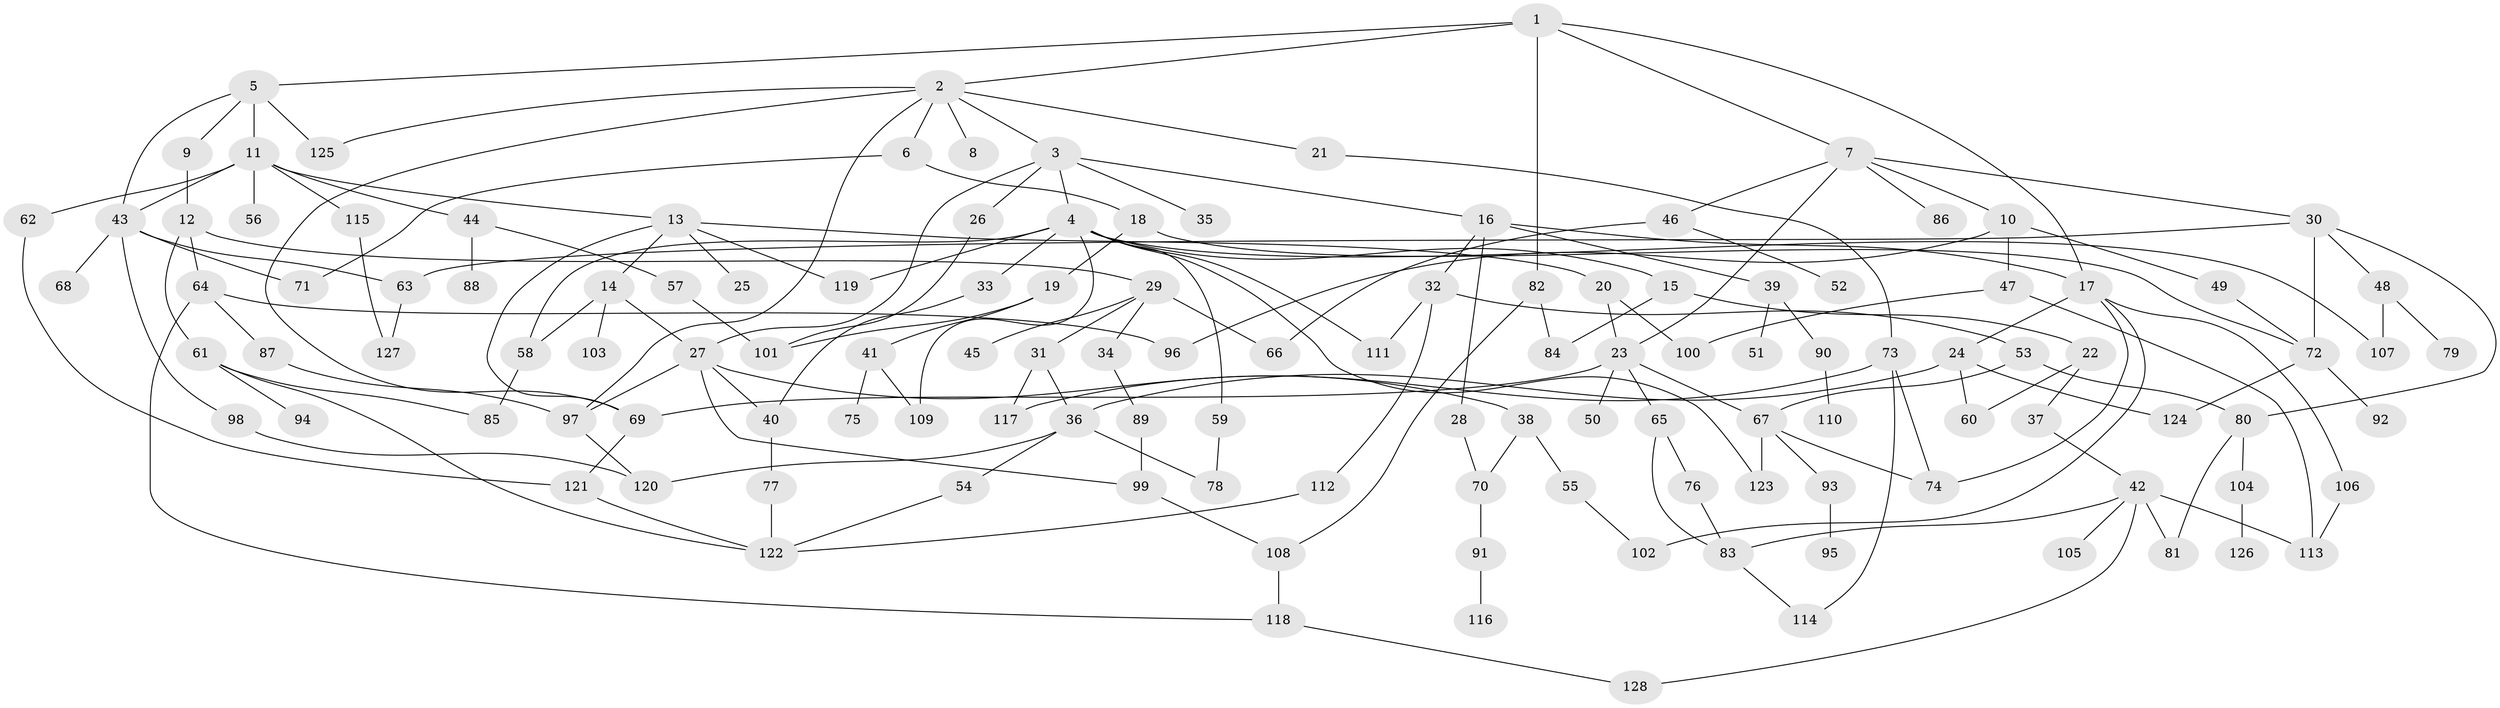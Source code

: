 // coarse degree distribution, {5: 0.09210526315789473, 10: 0.013157894736842105, 9: 0.05263157894736842, 3: 0.19736842105263158, 13: 0.013157894736842105, 1: 0.18421052631578946, 4: 0.05263157894736842, 8: 0.02631578947368421, 7: 0.013157894736842105, 2: 0.32894736842105265, 6: 0.02631578947368421}
// Generated by graph-tools (version 1.1) at 2025/17/03/04/25 18:17:00]
// undirected, 128 vertices, 183 edges
graph export_dot {
graph [start="1"]
  node [color=gray90,style=filled];
  1;
  2;
  3;
  4;
  5;
  6;
  7;
  8;
  9;
  10;
  11;
  12;
  13;
  14;
  15;
  16;
  17;
  18;
  19;
  20;
  21;
  22;
  23;
  24;
  25;
  26;
  27;
  28;
  29;
  30;
  31;
  32;
  33;
  34;
  35;
  36;
  37;
  38;
  39;
  40;
  41;
  42;
  43;
  44;
  45;
  46;
  47;
  48;
  49;
  50;
  51;
  52;
  53;
  54;
  55;
  56;
  57;
  58;
  59;
  60;
  61;
  62;
  63;
  64;
  65;
  66;
  67;
  68;
  69;
  70;
  71;
  72;
  73;
  74;
  75;
  76;
  77;
  78;
  79;
  80;
  81;
  82;
  83;
  84;
  85;
  86;
  87;
  88;
  89;
  90;
  91;
  92;
  93;
  94;
  95;
  96;
  97;
  98;
  99;
  100;
  101;
  102;
  103;
  104;
  105;
  106;
  107;
  108;
  109;
  110;
  111;
  112;
  113;
  114;
  115;
  116;
  117;
  118;
  119;
  120;
  121;
  122;
  123;
  124;
  125;
  126;
  127;
  128;
  1 -- 2;
  1 -- 5;
  1 -- 7;
  1 -- 82;
  1 -- 17;
  2 -- 3;
  2 -- 6;
  2 -- 8;
  2 -- 21;
  2 -- 97;
  2 -- 125;
  2 -- 69;
  3 -- 4;
  3 -- 16;
  3 -- 26;
  3 -- 35;
  3 -- 27;
  4 -- 15;
  4 -- 33;
  4 -- 58;
  4 -- 59;
  4 -- 109;
  4 -- 111;
  4 -- 107;
  4 -- 119;
  4 -- 123;
  5 -- 9;
  5 -- 11;
  5 -- 125;
  5 -- 43;
  6 -- 18;
  6 -- 71;
  7 -- 10;
  7 -- 23;
  7 -- 30;
  7 -- 46;
  7 -- 86;
  9 -- 12;
  10 -- 47;
  10 -- 49;
  10 -- 96;
  11 -- 13;
  11 -- 43;
  11 -- 44;
  11 -- 56;
  11 -- 62;
  11 -- 115;
  12 -- 29;
  12 -- 61;
  12 -- 64;
  13 -- 14;
  13 -- 20;
  13 -- 25;
  13 -- 119;
  13 -- 69;
  14 -- 27;
  14 -- 103;
  14 -- 58;
  15 -- 22;
  15 -- 84;
  16 -- 17;
  16 -- 28;
  16 -- 32;
  16 -- 39;
  17 -- 24;
  17 -- 106;
  17 -- 102;
  17 -- 74;
  18 -- 19;
  18 -- 72;
  19 -- 41;
  19 -- 101;
  20 -- 100;
  20 -- 23;
  21 -- 73;
  22 -- 37;
  22 -- 60;
  23 -- 50;
  23 -- 65;
  23 -- 69;
  23 -- 67;
  24 -- 124;
  24 -- 60;
  24 -- 36;
  26 -- 101;
  27 -- 38;
  27 -- 99;
  27 -- 97;
  27 -- 40;
  28 -- 70;
  29 -- 31;
  29 -- 34;
  29 -- 45;
  29 -- 66;
  30 -- 48;
  30 -- 72;
  30 -- 80;
  30 -- 63;
  31 -- 36;
  31 -- 117;
  32 -- 53;
  32 -- 112;
  32 -- 111;
  33 -- 40;
  34 -- 89;
  36 -- 54;
  36 -- 78;
  36 -- 120;
  37 -- 42;
  38 -- 55;
  38 -- 70;
  39 -- 51;
  39 -- 90;
  40 -- 77;
  41 -- 75;
  41 -- 109;
  42 -- 105;
  42 -- 113;
  42 -- 81;
  42 -- 83;
  42 -- 128;
  43 -- 63;
  43 -- 68;
  43 -- 98;
  43 -- 71;
  44 -- 57;
  44 -- 88;
  46 -- 52;
  46 -- 66;
  47 -- 113;
  47 -- 100;
  48 -- 79;
  48 -- 107;
  49 -- 72;
  53 -- 67;
  53 -- 80;
  54 -- 122;
  55 -- 102;
  57 -- 101;
  58 -- 85;
  59 -- 78;
  61 -- 85;
  61 -- 94;
  61 -- 122;
  62 -- 121;
  63 -- 127;
  64 -- 87;
  64 -- 96;
  64 -- 118;
  65 -- 76;
  65 -- 83;
  67 -- 93;
  67 -- 123;
  67 -- 74;
  69 -- 121;
  70 -- 91;
  72 -- 92;
  72 -- 124;
  73 -- 74;
  73 -- 114;
  73 -- 117;
  76 -- 83;
  77 -- 122;
  80 -- 81;
  80 -- 104;
  82 -- 84;
  82 -- 108;
  83 -- 114;
  87 -- 97;
  89 -- 99;
  90 -- 110;
  91 -- 116;
  93 -- 95;
  97 -- 120;
  98 -- 120;
  99 -- 108;
  104 -- 126;
  106 -- 113;
  108 -- 118;
  112 -- 122;
  115 -- 127;
  118 -- 128;
  121 -- 122;
}
